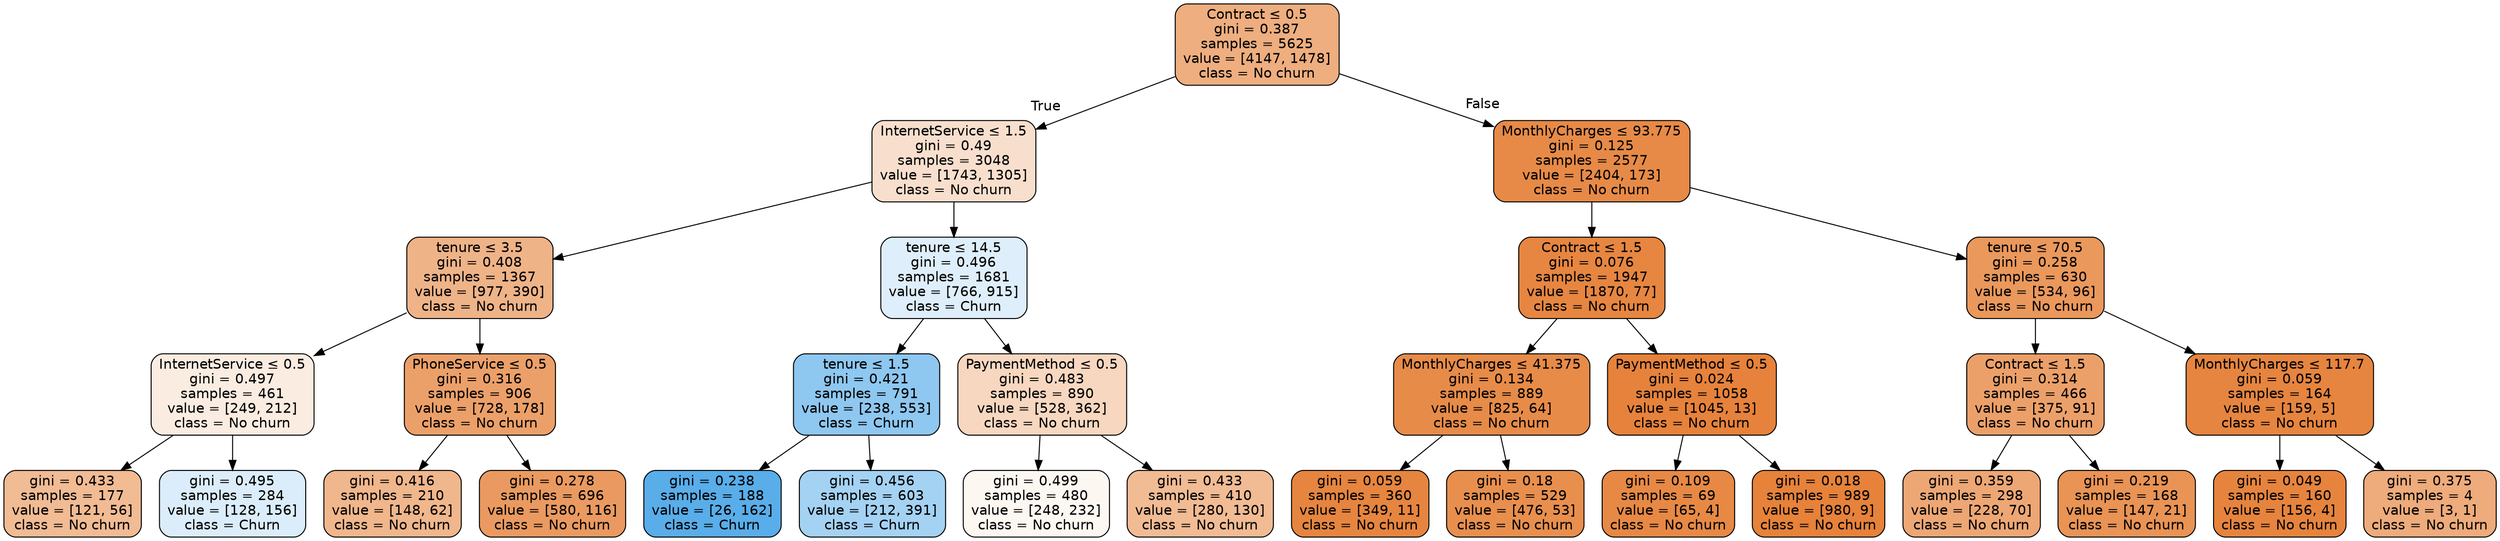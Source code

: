digraph Tree {
node [shape=box, style="filled, rounded", color="black", fontname=helvetica] ;
edge [fontname=helvetica] ;
0 [label=<Contract &le; 0.5<br/>gini = 0.387<br/>samples = 5625<br/>value = [4147, 1478]<br/>class = No churn>, fillcolor="#e58139a4"] ;
1 [label=<InternetService &le; 1.5<br/>gini = 0.49<br/>samples = 3048<br/>value = [1743, 1305]<br/>class = No churn>, fillcolor="#e5813940"] ;
0 -> 1 [labeldistance=2.5, labelangle=45, headlabel="True"] ;
2 [label=<tenure &le; 3.5<br/>gini = 0.408<br/>samples = 1367<br/>value = [977, 390]<br/>class = No churn>, fillcolor="#e5813999"] ;
1 -> 2 ;
3 [label=<InternetService &le; 0.5<br/>gini = 0.497<br/>samples = 461<br/>value = [249, 212]<br/>class = No churn>, fillcolor="#e5813926"] ;
2 -> 3 ;
4 [label=<gini = 0.433<br/>samples = 177<br/>value = [121, 56]<br/>class = No churn>, fillcolor="#e5813989"] ;
3 -> 4 ;
5 [label=<gini = 0.495<br/>samples = 284<br/>value = [128, 156]<br/>class = Churn>, fillcolor="#399de52e"] ;
3 -> 5 ;
6 [label=<PhoneService &le; 0.5<br/>gini = 0.316<br/>samples = 906<br/>value = [728, 178]<br/>class = No churn>, fillcolor="#e58139c1"] ;
2 -> 6 ;
7 [label=<gini = 0.416<br/>samples = 210<br/>value = [148, 62]<br/>class = No churn>, fillcolor="#e5813994"] ;
6 -> 7 ;
8 [label=<gini = 0.278<br/>samples = 696<br/>value = [580, 116]<br/>class = No churn>, fillcolor="#e58139cc"] ;
6 -> 8 ;
9 [label=<tenure &le; 14.5<br/>gini = 0.496<br/>samples = 1681<br/>value = [766, 915]<br/>class = Churn>, fillcolor="#399de52a"] ;
1 -> 9 ;
10 [label=<tenure &le; 1.5<br/>gini = 0.421<br/>samples = 791<br/>value = [238, 553]<br/>class = Churn>, fillcolor="#399de591"] ;
9 -> 10 ;
11 [label=<gini = 0.238<br/>samples = 188<br/>value = [26, 162]<br/>class = Churn>, fillcolor="#399de5d6"] ;
10 -> 11 ;
12 [label=<gini = 0.456<br/>samples = 603<br/>value = [212, 391]<br/>class = Churn>, fillcolor="#399de575"] ;
10 -> 12 ;
13 [label=<PaymentMethod &le; 0.5<br/>gini = 0.483<br/>samples = 890<br/>value = [528, 362]<br/>class = No churn>, fillcolor="#e5813950"] ;
9 -> 13 ;
14 [label=<gini = 0.499<br/>samples = 480<br/>value = [248, 232]<br/>class = No churn>, fillcolor="#e5813910"] ;
13 -> 14 ;
15 [label=<gini = 0.433<br/>samples = 410<br/>value = [280, 130]<br/>class = No churn>, fillcolor="#e5813989"] ;
13 -> 15 ;
16 [label=<MonthlyCharges &le; 93.775<br/>gini = 0.125<br/>samples = 2577<br/>value = [2404, 173]<br/>class = No churn>, fillcolor="#e58139ed"] ;
0 -> 16 [labeldistance=2.5, labelangle=-45, headlabel="False"] ;
17 [label=<Contract &le; 1.5<br/>gini = 0.076<br/>samples = 1947<br/>value = [1870, 77]<br/>class = No churn>, fillcolor="#e58139f4"] ;
16 -> 17 ;
18 [label=<MonthlyCharges &le; 41.375<br/>gini = 0.134<br/>samples = 889<br/>value = [825, 64]<br/>class = No churn>, fillcolor="#e58139eb"] ;
17 -> 18 ;
19 [label=<gini = 0.059<br/>samples = 360<br/>value = [349, 11]<br/>class = No churn>, fillcolor="#e58139f7"] ;
18 -> 19 ;
20 [label=<gini = 0.18<br/>samples = 529<br/>value = [476, 53]<br/>class = No churn>, fillcolor="#e58139e3"] ;
18 -> 20 ;
21 [label=<PaymentMethod &le; 0.5<br/>gini = 0.024<br/>samples = 1058<br/>value = [1045, 13]<br/>class = No churn>, fillcolor="#e58139fc"] ;
17 -> 21 ;
22 [label=<gini = 0.109<br/>samples = 69<br/>value = [65, 4]<br/>class = No churn>, fillcolor="#e58139ef"] ;
21 -> 22 ;
23 [label=<gini = 0.018<br/>samples = 989<br/>value = [980, 9]<br/>class = No churn>, fillcolor="#e58139fd"] ;
21 -> 23 ;
24 [label=<tenure &le; 70.5<br/>gini = 0.258<br/>samples = 630<br/>value = [534, 96]<br/>class = No churn>, fillcolor="#e58139d1"] ;
16 -> 24 ;
25 [label=<Contract &le; 1.5<br/>gini = 0.314<br/>samples = 466<br/>value = [375, 91]<br/>class = No churn>, fillcolor="#e58139c1"] ;
24 -> 25 ;
26 [label=<gini = 0.359<br/>samples = 298<br/>value = [228, 70]<br/>class = No churn>, fillcolor="#e58139b1"] ;
25 -> 26 ;
27 [label=<gini = 0.219<br/>samples = 168<br/>value = [147, 21]<br/>class = No churn>, fillcolor="#e58139db"] ;
25 -> 27 ;
28 [label=<MonthlyCharges &le; 117.7<br/>gini = 0.059<br/>samples = 164<br/>value = [159, 5]<br/>class = No churn>, fillcolor="#e58139f7"] ;
24 -> 28 ;
29 [label=<gini = 0.049<br/>samples = 160<br/>value = [156, 4]<br/>class = No churn>, fillcolor="#e58139f8"] ;
28 -> 29 ;
30 [label=<gini = 0.375<br/>samples = 4<br/>value = [3, 1]<br/>class = No churn>, fillcolor="#e58139aa"] ;
28 -> 30 ;
}
